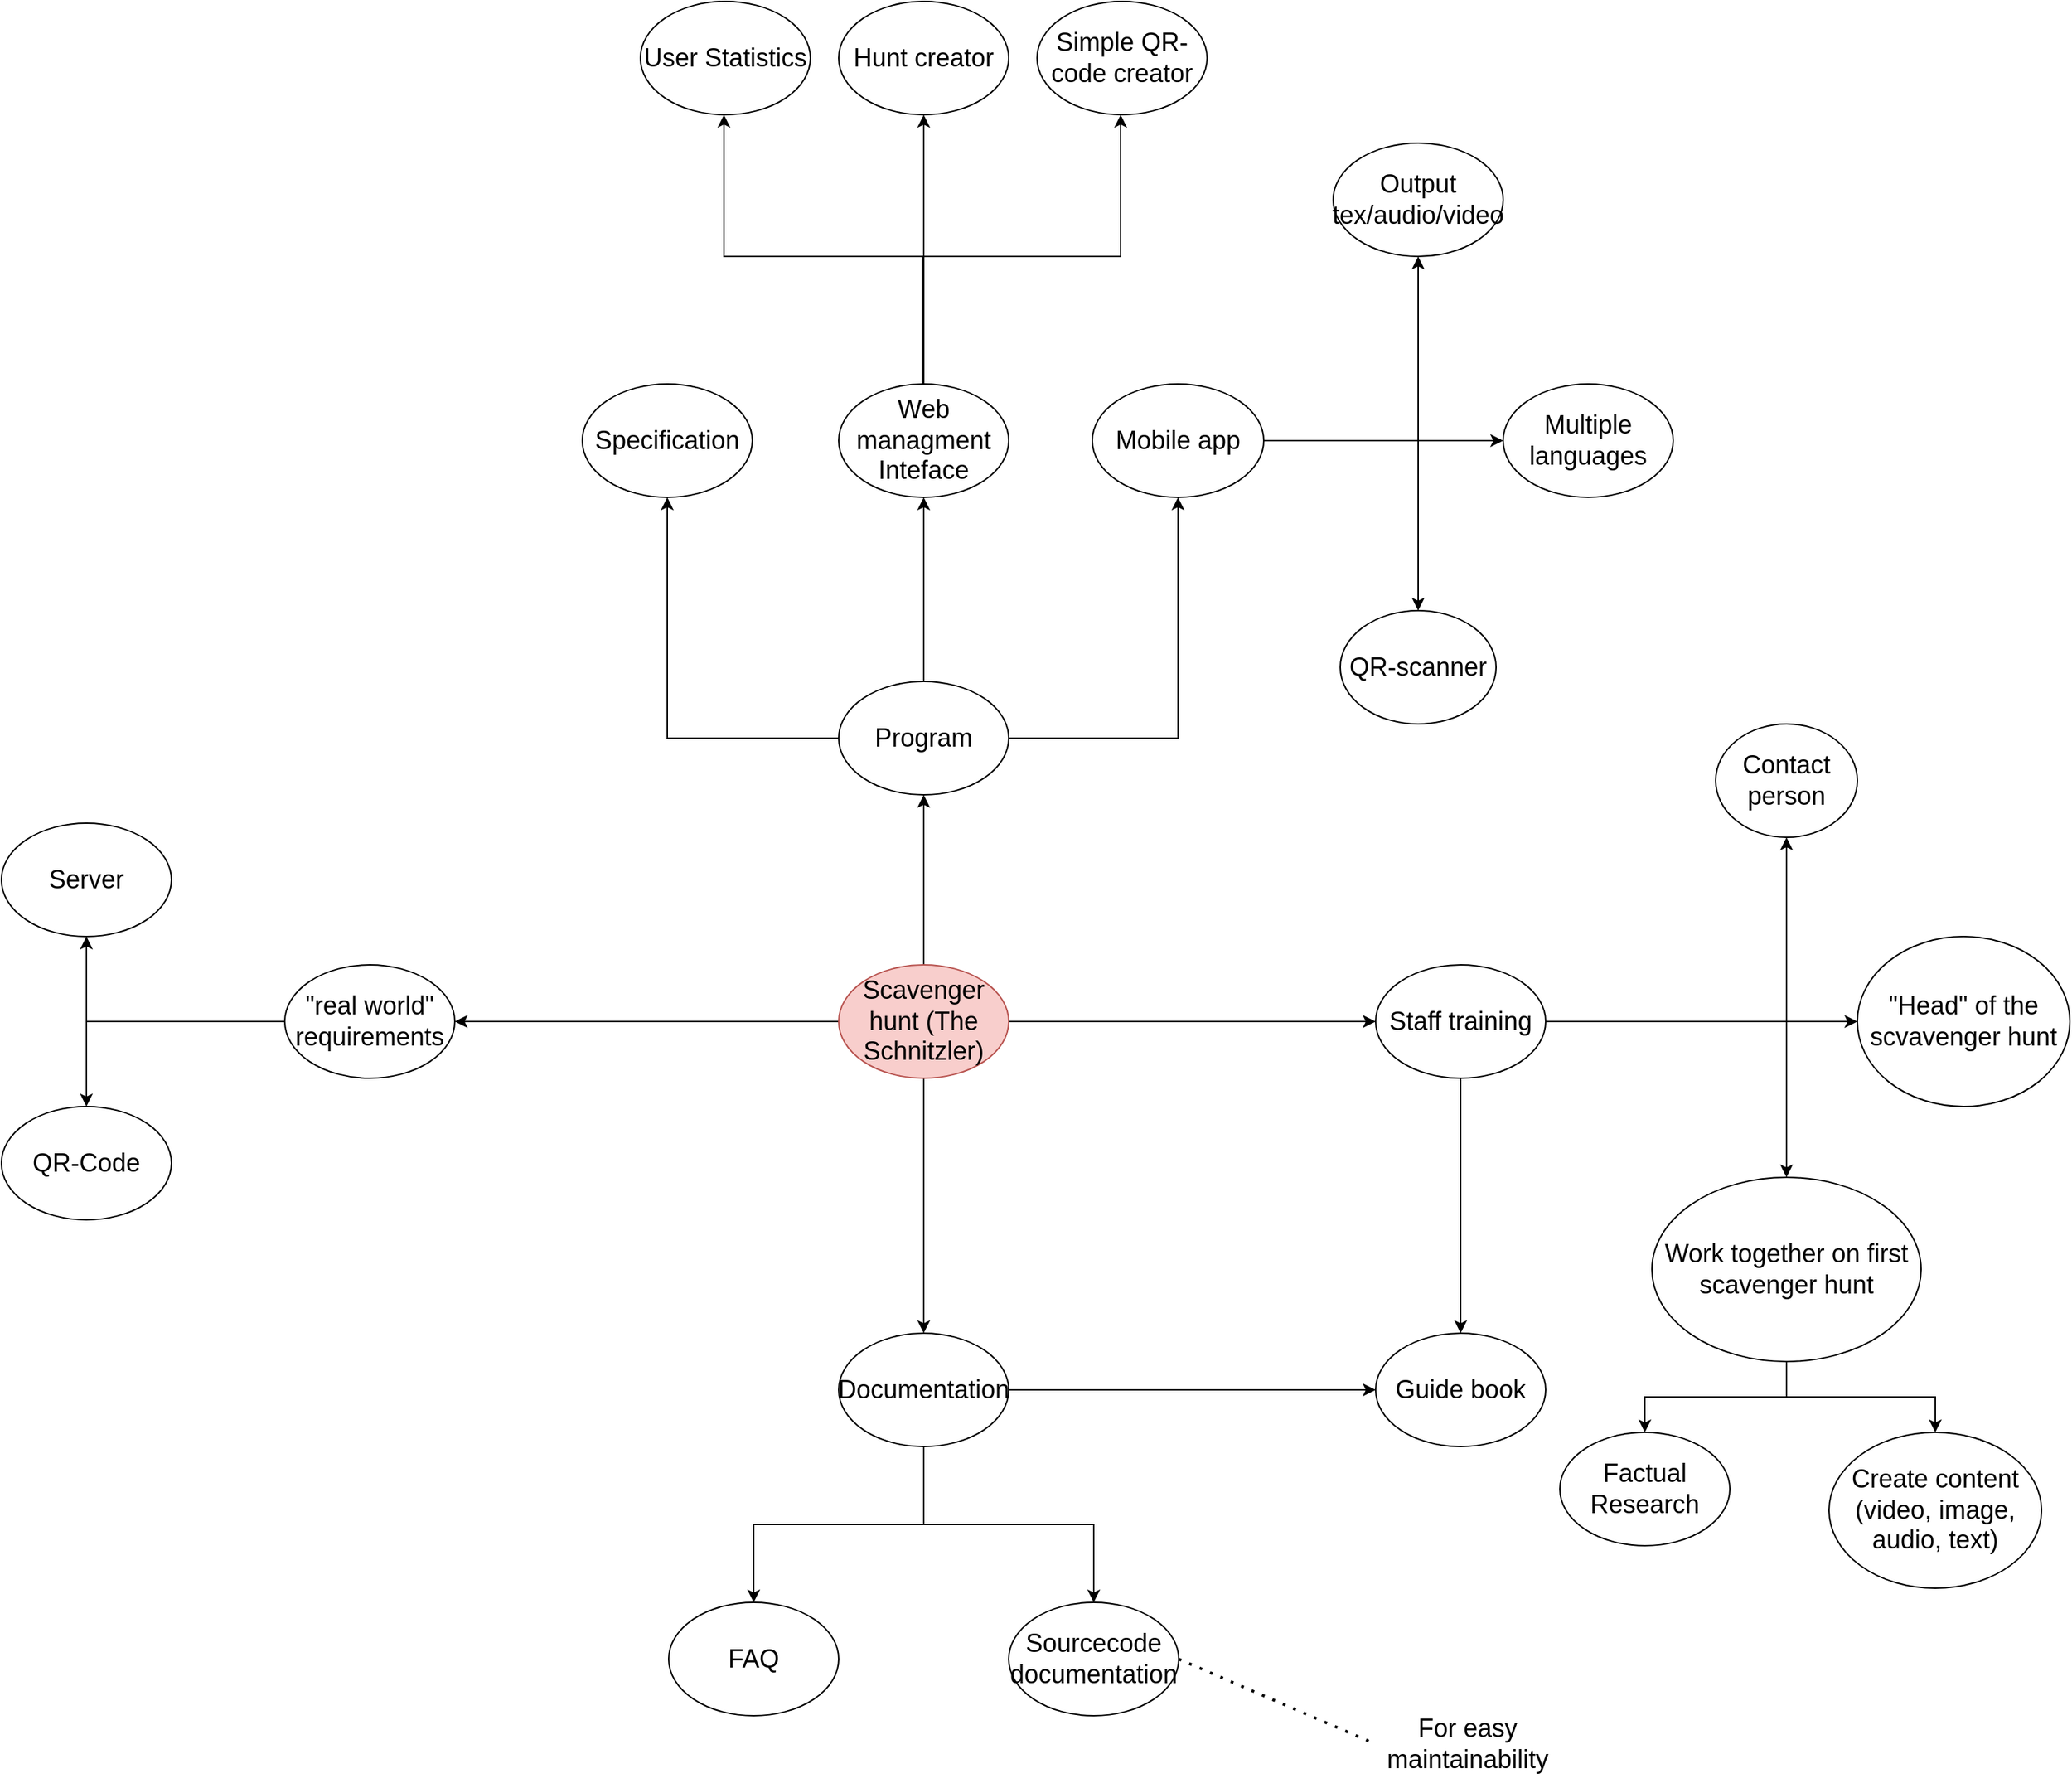 <mxfile version="13.10.8" type="device"><diagram id="QvCBO3iY7ILS4NbfWsq2" name="Page-1"><mxGraphModel dx="2881" dy="2207" grid="1" gridSize="10" guides="1" tooltips="1" connect="1" arrows="1" fold="1" page="1" pageScale="1" pageWidth="850" pageHeight="1100" math="0" shadow="0"><root><mxCell id="0"/><mxCell id="1" parent="0"/><mxCell id="Yagy1Pr67L7s7bgOjIQ1-16" style="edgeStyle=orthogonalEdgeStyle;rounded=0;orthogonalLoop=1;jettySize=auto;html=1;fontSize=18;" parent="1" source="Yagy1Pr67L7s7bgOjIQ1-1" target="Yagy1Pr67L7s7bgOjIQ1-28" edge="1"><mxGeometry relative="1" as="geometry"><mxPoint x="560" y="400" as="targetPoint"/><Array as="points"><mxPoint x="620" y="400"/><mxPoint x="620" y="400"/></Array></mxGeometry></mxCell><mxCell id="Yagy1Pr67L7s7bgOjIQ1-17" style="edgeStyle=orthogonalEdgeStyle;rounded=0;orthogonalLoop=1;jettySize=auto;html=1;fontSize=18;" parent="1" source="Yagy1Pr67L7s7bgOjIQ1-1" target="Yagy1Pr67L7s7bgOjIQ1-13" edge="1"><mxGeometry relative="1" as="geometry"/></mxCell><mxCell id="Yagy1Pr67L7s7bgOjIQ1-18" style="edgeStyle=orthogonalEdgeStyle;rounded=0;orthogonalLoop=1;jettySize=auto;html=1;fontSize=18;" parent="1" source="Yagy1Pr67L7s7bgOjIQ1-1" target="Yagy1Pr67L7s7bgOjIQ1-12" edge="1"><mxGeometry relative="1" as="geometry"/></mxCell><mxCell id="9uSHRGNeYb4JWYI4Jkt0-12" style="edgeStyle=orthogonalEdgeStyle;rounded=0;orthogonalLoop=1;jettySize=auto;html=1;fontSize=18;" edge="1" parent="1" source="Yagy1Pr67L7s7bgOjIQ1-1" target="Yagy1Pr67L7s7bgOjIQ1-2"><mxGeometry relative="1" as="geometry"/></mxCell><mxCell id="Yagy1Pr67L7s7bgOjIQ1-1" value="Scavenger hunt &lt;font style=&quot;font-size: 18px;&quot;&gt;(The Schnitzler)&lt;/font&gt;" style="ellipse;whiteSpace=wrap;html=1;fontSize=18;fillColor=#f8cecc;strokeColor=#b85450;" parent="1" vertex="1"><mxGeometry x="361" y="360" width="120" height="80" as="geometry"/></mxCell><mxCell id="Yagy1Pr67L7s7bgOjIQ1-43" style="edgeStyle=orthogonalEdgeStyle;rounded=0;orthogonalLoop=1;jettySize=auto;html=1;fontSize=18;" parent="1" source="Yagy1Pr67L7s7bgOjIQ1-2" target="Yagy1Pr67L7s7bgOjIQ1-35" edge="1"><mxGeometry relative="1" as="geometry"/></mxCell><mxCell id="Yagy1Pr67L7s7bgOjIQ1-44" style="edgeStyle=orthogonalEdgeStyle;rounded=0;orthogonalLoop=1;jettySize=auto;html=1;fontSize=18;" parent="1" source="Yagy1Pr67L7s7bgOjIQ1-2" target="Yagy1Pr67L7s7bgOjIQ1-36" edge="1"><mxGeometry relative="1" as="geometry"/></mxCell><mxCell id="Yagy1Pr67L7s7bgOjIQ1-57" style="edgeStyle=orthogonalEdgeStyle;rounded=0;orthogonalLoop=1;jettySize=auto;html=1;fontSize=18;" parent="1" source="Yagy1Pr67L7s7bgOjIQ1-2" target="Yagy1Pr67L7s7bgOjIQ1-56" edge="1"><mxGeometry relative="1" as="geometry"/></mxCell><mxCell id="Yagy1Pr67L7s7bgOjIQ1-2" value="Program" style="ellipse;whiteSpace=wrap;html=1;fontSize=18;" parent="1" vertex="1"><mxGeometry x="361" y="160" width="120" height="80" as="geometry"/></mxCell><mxCell id="Yagy1Pr67L7s7bgOjIQ1-79" style="edgeStyle=orthogonalEdgeStyle;rounded=0;orthogonalLoop=1;jettySize=auto;html=1;fontSize=18;" parent="1" source="Yagy1Pr67L7s7bgOjIQ1-5" target="Yagy1Pr67L7s7bgOjIQ1-19" edge="1"><mxGeometry relative="1" as="geometry"/></mxCell><mxCell id="Yagy1Pr67L7s7bgOjIQ1-80" style="edgeStyle=orthogonalEdgeStyle;rounded=0;orthogonalLoop=1;jettySize=auto;html=1;fontSize=18;" parent="1" source="Yagy1Pr67L7s7bgOjIQ1-5" target="Yagy1Pr67L7s7bgOjIQ1-59" edge="1"><mxGeometry relative="1" as="geometry"/></mxCell><mxCell id="Yagy1Pr67L7s7bgOjIQ1-5" value="Work together on first scavenger hunt" style="ellipse;whiteSpace=wrap;html=1;fontSize=18;" parent="1" vertex="1"><mxGeometry x="935" y="510" width="190" height="130" as="geometry"/></mxCell><mxCell id="Yagy1Pr67L7s7bgOjIQ1-62" style="edgeStyle=orthogonalEdgeStyle;rounded=0;orthogonalLoop=1;jettySize=auto;html=1;fontSize=18;" parent="1" source="Yagy1Pr67L7s7bgOjIQ1-12" target="Yagy1Pr67L7s7bgOjIQ1-29" edge="1"><mxGeometry relative="1" as="geometry"/></mxCell><mxCell id="Yagy1Pr67L7s7bgOjIQ1-64" style="edgeStyle=orthogonalEdgeStyle;rounded=0;orthogonalLoop=1;jettySize=auto;html=1;fontSize=18;" parent="1" source="Yagy1Pr67L7s7bgOjIQ1-12" target="Yagy1Pr67L7s7bgOjIQ1-63" edge="1"><mxGeometry relative="1" as="geometry"/></mxCell><mxCell id="9uSHRGNeYb4JWYI4Jkt0-3" style="edgeStyle=orthogonalEdgeStyle;rounded=0;orthogonalLoop=1;jettySize=auto;html=1;fontSize=18;" edge="1" parent="1" source="Yagy1Pr67L7s7bgOjIQ1-12" target="9uSHRGNeYb4JWYI4Jkt0-1"><mxGeometry relative="1" as="geometry"/></mxCell><mxCell id="Yagy1Pr67L7s7bgOjIQ1-12" value="Documentation" style="ellipse;whiteSpace=wrap;html=1;fontSize=18;" parent="1" vertex="1"><mxGeometry x="361" y="620" width="120" height="80" as="geometry"/></mxCell><mxCell id="Yagy1Pr67L7s7bgOjIQ1-22" style="edgeStyle=orthogonalEdgeStyle;rounded=0;orthogonalLoop=1;jettySize=auto;html=1;fontSize=18;" parent="1" source="Yagy1Pr67L7s7bgOjIQ1-13" target="Yagy1Pr67L7s7bgOjIQ1-20" edge="1"><mxGeometry relative="1" as="geometry"/></mxCell><mxCell id="Yagy1Pr67L7s7bgOjIQ1-23" style="edgeStyle=orthogonalEdgeStyle;rounded=0;orthogonalLoop=1;jettySize=auto;html=1;fontSize=18;" parent="1" source="Yagy1Pr67L7s7bgOjIQ1-13" target="Yagy1Pr67L7s7bgOjIQ1-21" edge="1"><mxGeometry relative="1" as="geometry"/></mxCell><mxCell id="Yagy1Pr67L7s7bgOjIQ1-13" value="&quot;real world&quot; requirements" style="ellipse;whiteSpace=wrap;html=1;fontSize=18;" parent="1" vertex="1"><mxGeometry x="-30" y="360" width="120" height="80" as="geometry"/></mxCell><mxCell id="Yagy1Pr67L7s7bgOjIQ1-19" value="Factual Research" style="ellipse;whiteSpace=wrap;html=1;fontSize=18;" parent="1" vertex="1"><mxGeometry x="870" y="690" width="120" height="80" as="geometry"/></mxCell><mxCell id="Yagy1Pr67L7s7bgOjIQ1-20" value="Server" style="ellipse;whiteSpace=wrap;html=1;fontSize=18;" parent="1" vertex="1"><mxGeometry x="-230" y="260" width="120" height="80" as="geometry"/></mxCell><mxCell id="Yagy1Pr67L7s7bgOjIQ1-21" value="QR-Code" style="ellipse;whiteSpace=wrap;html=1;fontSize=18;" parent="1" vertex="1"><mxGeometry x="-230" y="460" width="120" height="80" as="geometry"/></mxCell><mxCell id="Yagy1Pr67L7s7bgOjIQ1-25" value="Simple QR-code creator" style="ellipse;whiteSpace=wrap;html=1;fontSize=18;" parent="1" vertex="1"><mxGeometry x="501" y="-320" width="120" height="80" as="geometry"/></mxCell><mxCell id="Yagy1Pr67L7s7bgOjIQ1-32" style="edgeStyle=orthogonalEdgeStyle;rounded=0;orthogonalLoop=1;jettySize=auto;html=1;fontSize=18;" parent="1" source="Yagy1Pr67L7s7bgOjIQ1-28" target="Yagy1Pr67L7s7bgOjIQ1-29" edge="1"><mxGeometry relative="1" as="geometry"/></mxCell><mxCell id="9uSHRGNeYb4JWYI4Jkt0-15" style="edgeStyle=orthogonalEdgeStyle;rounded=0;orthogonalLoop=1;jettySize=auto;html=1;fontSize=18;" edge="1" parent="1" source="Yagy1Pr67L7s7bgOjIQ1-28" target="Yagy1Pr67L7s7bgOjIQ1-31"><mxGeometry relative="1" as="geometry"/></mxCell><mxCell id="9uSHRGNeYb4JWYI4Jkt0-16" style="edgeStyle=orthogonalEdgeStyle;rounded=0;orthogonalLoop=1;jettySize=auto;html=1;fontSize=18;" edge="1" parent="1" source="Yagy1Pr67L7s7bgOjIQ1-28" target="Yagy1Pr67L7s7bgOjIQ1-30"><mxGeometry relative="1" as="geometry"/></mxCell><mxCell id="9uSHRGNeYb4JWYI4Jkt0-17" style="edgeStyle=orthogonalEdgeStyle;rounded=0;orthogonalLoop=1;jettySize=auto;html=1;fontSize=18;" edge="1" parent="1" source="Yagy1Pr67L7s7bgOjIQ1-28" target="Yagy1Pr67L7s7bgOjIQ1-5"><mxGeometry relative="1" as="geometry"/></mxCell><mxCell id="Yagy1Pr67L7s7bgOjIQ1-28" value="Staff training" style="ellipse;whiteSpace=wrap;html=1;fontSize=18;" parent="1" vertex="1"><mxGeometry x="740" y="360" width="120" height="80" as="geometry"/></mxCell><mxCell id="Yagy1Pr67L7s7bgOjIQ1-29" value="Guide book" style="ellipse;whiteSpace=wrap;html=1;fontSize=18;" parent="1" vertex="1"><mxGeometry x="740" y="620" width="120" height="80" as="geometry"/></mxCell><mxCell id="Yagy1Pr67L7s7bgOjIQ1-30" value="Contact person" style="ellipse;whiteSpace=wrap;html=1;fontSize=18;" parent="1" vertex="1"><mxGeometry x="980" y="190" width="100" height="80" as="geometry"/></mxCell><mxCell id="Yagy1Pr67L7s7bgOjIQ1-31" value="&quot;Head&quot; of the scvavenger hunt" style="ellipse;whiteSpace=wrap;html=1;fontSize=18;" parent="1" vertex="1"><mxGeometry x="1080" y="340" width="150" height="120" as="geometry"/></mxCell><mxCell id="Yagy1Pr67L7s7bgOjIQ1-40" style="edgeStyle=orthogonalEdgeStyle;rounded=0;orthogonalLoop=1;jettySize=auto;html=1;fontSize=18;" parent="1" source="Yagy1Pr67L7s7bgOjIQ1-35" target="Yagy1Pr67L7s7bgOjIQ1-39" edge="1"><mxGeometry relative="1" as="geometry"/></mxCell><mxCell id="9uSHRGNeYb4JWYI4Jkt0-5" style="edgeStyle=orthogonalEdgeStyle;rounded=0;orthogonalLoop=1;jettySize=auto;html=1;fontSize=18;" edge="1" parent="1" source="Yagy1Pr67L7s7bgOjIQ1-35" target="Yagy1Pr67L7s7bgOjIQ1-41"><mxGeometry relative="1" as="geometry"><Array as="points"><mxPoint x="420" y="-140"/><mxPoint x="280" y="-140"/></Array></mxGeometry></mxCell><mxCell id="9uSHRGNeYb4JWYI4Jkt0-6" style="edgeStyle=orthogonalEdgeStyle;rounded=0;orthogonalLoop=1;jettySize=auto;html=1;fontSize=18;" edge="1" parent="1" source="Yagy1Pr67L7s7bgOjIQ1-35" target="Yagy1Pr67L7s7bgOjIQ1-25"><mxGeometry relative="1" as="geometry"><Array as="points"><mxPoint x="420" y="-140"/><mxPoint x="560" y="-140"/></Array></mxGeometry></mxCell><mxCell id="Yagy1Pr67L7s7bgOjIQ1-35" value="Web managment Inteface" style="ellipse;whiteSpace=wrap;html=1;fontSize=18;" parent="1" vertex="1"><mxGeometry x="361" y="-50" width="120" height="80" as="geometry"/></mxCell><mxCell id="9uSHRGNeYb4JWYI4Jkt0-8" style="edgeStyle=orthogonalEdgeStyle;rounded=0;orthogonalLoop=1;jettySize=auto;html=1;fontSize=18;" edge="1" parent="1" source="Yagy1Pr67L7s7bgOjIQ1-36" target="Yagy1Pr67L7s7bgOjIQ1-52"><mxGeometry relative="1" as="geometry"/></mxCell><mxCell id="9uSHRGNeYb4JWYI4Jkt0-9" style="edgeStyle=orthogonalEdgeStyle;rounded=0;orthogonalLoop=1;jettySize=auto;html=1;entryX=0.5;entryY=1;entryDx=0;entryDy=0;fontSize=18;" edge="1" parent="1" source="Yagy1Pr67L7s7bgOjIQ1-36" target="Yagy1Pr67L7s7bgOjIQ1-49"><mxGeometry relative="1" as="geometry"/></mxCell><mxCell id="9uSHRGNeYb4JWYI4Jkt0-10" style="edgeStyle=orthogonalEdgeStyle;rounded=0;orthogonalLoop=1;jettySize=auto;html=1;fontSize=18;" edge="1" parent="1" source="Yagy1Pr67L7s7bgOjIQ1-36" target="Yagy1Pr67L7s7bgOjIQ1-46"><mxGeometry relative="1" as="geometry"/></mxCell><mxCell id="Yagy1Pr67L7s7bgOjIQ1-36" value="&lt;div style=&quot;font-size: 18px;&quot;&gt;Mobile app&lt;br style=&quot;font-size: 18px;&quot;&gt;&lt;/div&gt;" style="ellipse;whiteSpace=wrap;html=1;fontSize=18;" parent="1" vertex="1"><mxGeometry x="540" y="-50" width="121" height="80" as="geometry"/></mxCell><mxCell id="Yagy1Pr67L7s7bgOjIQ1-39" value="Hunt creator" style="ellipse;whiteSpace=wrap;html=1;fontSize=18;" parent="1" vertex="1"><mxGeometry x="361" y="-320" width="120" height="80" as="geometry"/></mxCell><mxCell id="Yagy1Pr67L7s7bgOjIQ1-41" value="User Statistics" style="ellipse;whiteSpace=wrap;html=1;fontSize=18;" parent="1" vertex="1"><mxGeometry x="221" y="-320" width="120" height="80" as="geometry"/></mxCell><mxCell id="Yagy1Pr67L7s7bgOjIQ1-46" value="QR-scanner" style="ellipse;whiteSpace=wrap;html=1;fontSize=18;" parent="1" vertex="1"><mxGeometry x="715" y="110" width="110" height="80" as="geometry"/></mxCell><mxCell id="Yagy1Pr67L7s7bgOjIQ1-49" value="Output tex/audio/video" style="ellipse;whiteSpace=wrap;html=1;fontSize=18;" parent="1" vertex="1"><mxGeometry x="710" y="-220" width="120" height="80" as="geometry"/></mxCell><mxCell id="Yagy1Pr67L7s7bgOjIQ1-56" value="Specification" style="ellipse;whiteSpace=wrap;html=1;fontSize=18;" parent="1" vertex="1"><mxGeometry x="180" y="-50" width="120" height="80" as="geometry"/></mxCell><mxCell id="Yagy1Pr67L7s7bgOjIQ1-59" value="Create content (video, image, audio, text)" style="ellipse;whiteSpace=wrap;html=1;fontSize=18;" parent="1" vertex="1"><mxGeometry x="1060" y="690" width="150" height="110" as="geometry"/></mxCell><mxCell id="Yagy1Pr67L7s7bgOjIQ1-63" value="Sourcecode documentation" style="ellipse;whiteSpace=wrap;html=1;fontSize=18;" parent="1" vertex="1"><mxGeometry x="481" y="810" width="120" height="80" as="geometry"/></mxCell><mxCell id="Yagy1Pr67L7s7bgOjIQ1-65" value="For easy maintainability" style="text;html=1;strokeColor=none;fillColor=none;align=center;verticalAlign=middle;whiteSpace=wrap;rounded=0;fontSize=18;" parent="1" vertex="1"><mxGeometry x="740" y="880" width="130" height="60" as="geometry"/></mxCell><mxCell id="Yagy1Pr67L7s7bgOjIQ1-69" value="" style="endArrow=none;dashed=1;html=1;dashPattern=1 3;strokeWidth=2;fontSize=18;exitX=1;exitY=0.5;exitDx=0;exitDy=0;entryX=0;entryY=0.5;entryDx=0;entryDy=0;" parent="1" source="Yagy1Pr67L7s7bgOjIQ1-63" target="Yagy1Pr67L7s7bgOjIQ1-65" edge="1"><mxGeometry width="50" height="50" relative="1" as="geometry"><mxPoint x="740" y="840" as="sourcePoint"/><mxPoint x="770" y="770" as="targetPoint"/></mxGeometry></mxCell><mxCell id="9uSHRGNeYb4JWYI4Jkt0-1" value="FAQ" style="ellipse;whiteSpace=wrap;html=1;fontSize=18;" vertex="1" parent="1"><mxGeometry x="241" y="810" width="120" height="80" as="geometry"/></mxCell><mxCell id="Yagy1Pr67L7s7bgOjIQ1-52" value="Multiple languages" style="ellipse;whiteSpace=wrap;html=1;fontSize=18;" parent="1" vertex="1"><mxGeometry x="830" y="-50" width="120" height="80" as="geometry"/></mxCell></root></mxGraphModel></diagram></mxfile>